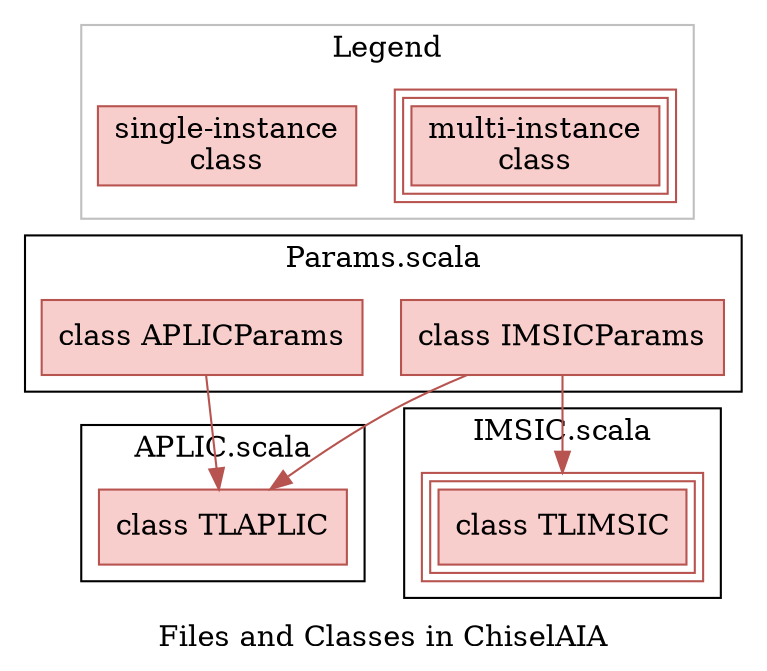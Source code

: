 digraph {
  label="Files and Classes in ChiselAIA"
  bgcolor=transparent;
  node [shape=box];

  subgraph legend {
    cluster=True;
    label=Legend;
    pencolor="gray";

    _class0[label="single-instance\nclass", style="filled", fillcolor="#F8CECC", color="#B85450"];
    _class1[label="multi-instance\nclass", peripheries=3, style="filled", fillcolor="#F8CECC", color="#B85450"];
  }

  subgraph params_scala {
    label="Params.scala";
    cluster=True;
    imsicparams [label="class IMSICParams", style="filled", fillcolor="#F8CECC", color="#B85450"];
    aplicparams [label="class APLICParams", style="filled", fillcolor="#F8CECC", color="#B85450"];
  }

  subgraph aplic_scala {
    label="APLIC.scala";
    cluster=True;
    tlaplic [label="class TLAPLIC", style="filled", fillcolor="#F8CECC", color="#B85450"];
  }

  subgraph imsic_scala {
    label="IMSIC.scala";
    cluster=True;
    tlimsic [label="class TLIMSIC", peripheries=3, style="filled", fillcolor="#F8CECC", color="#B85450"];
  }

  imsicparams -> tlimsic[color="#B85450"];
  {imsicparams; aplicparams;} -> tlaplic[color="#B85450"];

  _class0 -> aplicparams[color=transparent];
  _class1 -> imsicparams[color=transparent];
}
